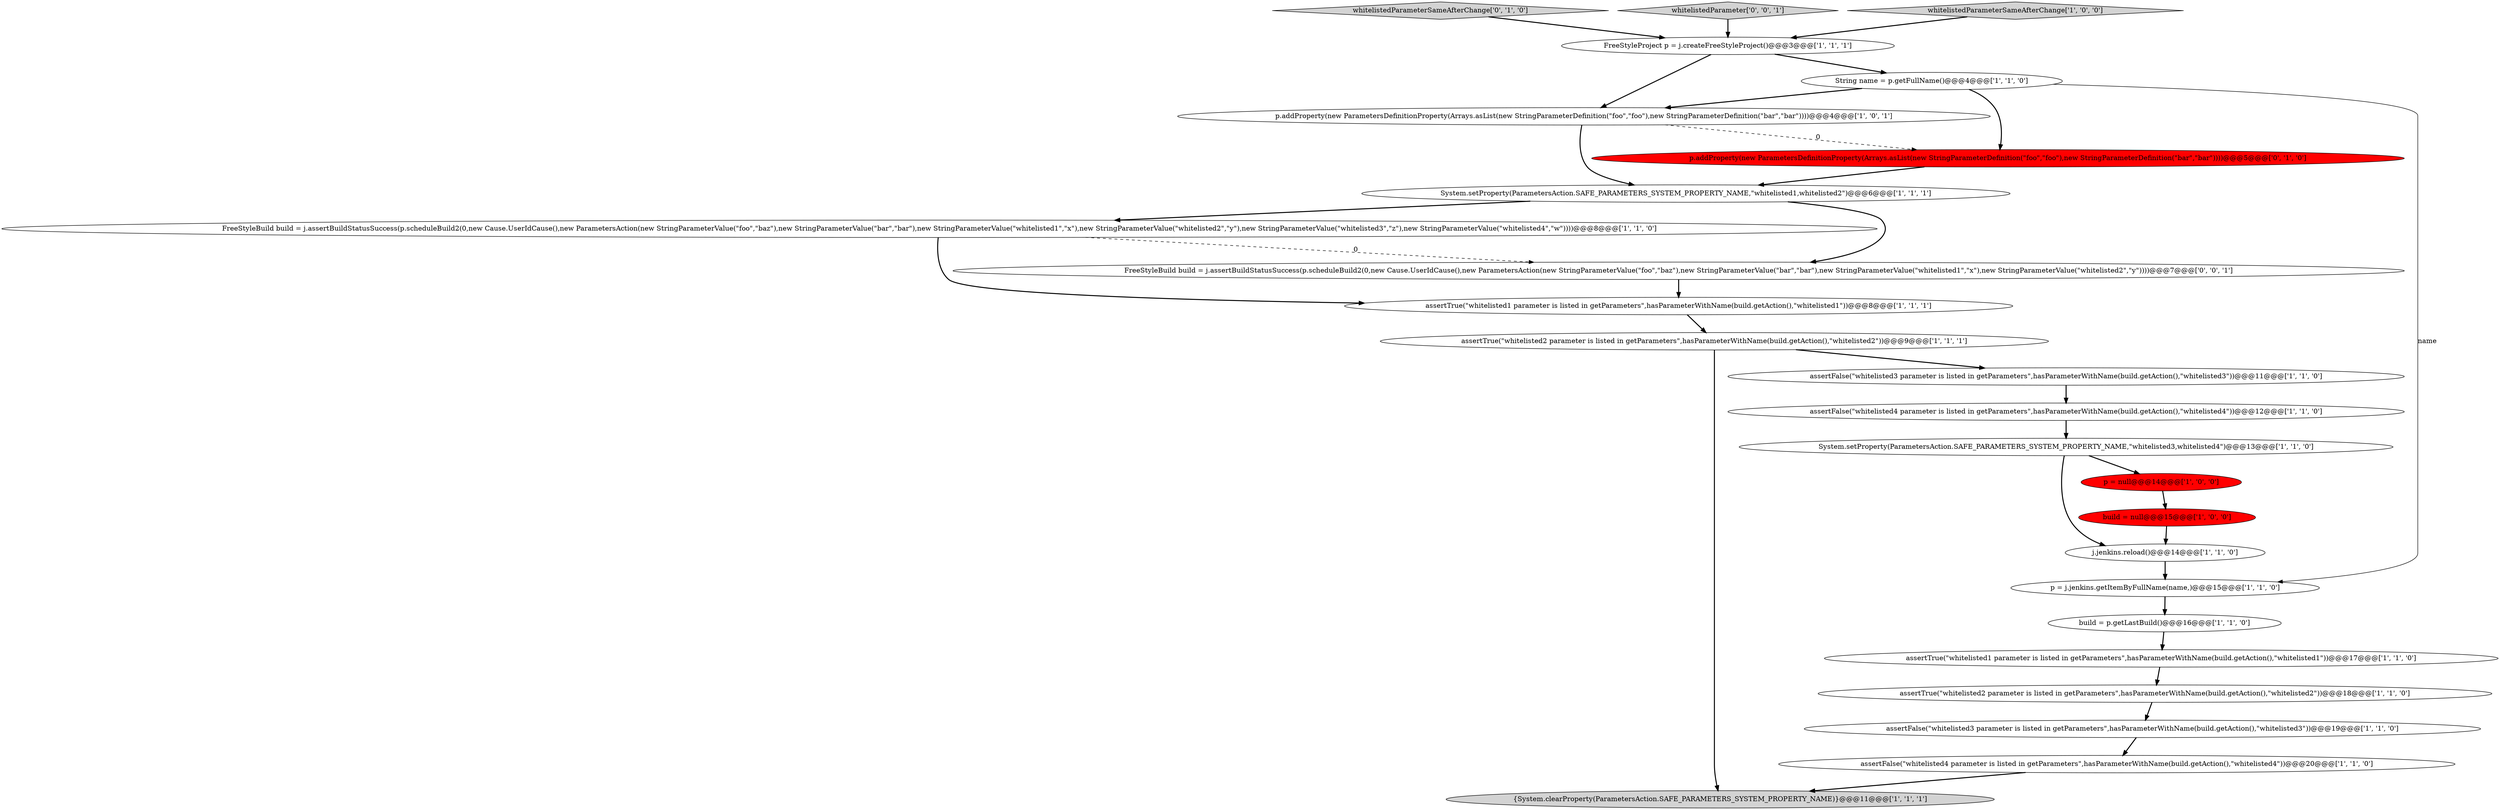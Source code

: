 digraph {
2 [style = filled, label = "assertFalse(\"whitelisted3 parameter is listed in getParameters\",hasParameterWithName(build.getAction(),\"whitelisted3\"))@@@11@@@['1', '1', '0']", fillcolor = white, shape = ellipse image = "AAA0AAABBB1BBB"];
21 [style = filled, label = "whitelistedParameterSameAfterChange['0', '1', '0']", fillcolor = lightgray, shape = diamond image = "AAA0AAABBB2BBB"];
10 [style = filled, label = "assertFalse(\"whitelisted4 parameter is listed in getParameters\",hasParameterWithName(build.getAction(),\"whitelisted4\"))@@@12@@@['1', '1', '0']", fillcolor = white, shape = ellipse image = "AAA0AAABBB1BBB"];
0 [style = filled, label = "build = null@@@15@@@['1', '0', '0']", fillcolor = red, shape = ellipse image = "AAA1AAABBB1BBB"];
13 [style = filled, label = "assertTrue(\"whitelisted2 parameter is listed in getParameters\",hasParameterWithName(build.getAction(),\"whitelisted2\"))@@@9@@@['1', '1', '1']", fillcolor = white, shape = ellipse image = "AAA0AAABBB1BBB"];
12 [style = filled, label = "p = null@@@14@@@['1', '0', '0']", fillcolor = red, shape = ellipse image = "AAA1AAABBB1BBB"];
17 [style = filled, label = "assertTrue(\"whitelisted2 parameter is listed in getParameters\",hasParameterWithName(build.getAction(),\"whitelisted2\"))@@@18@@@['1', '1', '0']", fillcolor = white, shape = ellipse image = "AAA0AAABBB1BBB"];
23 [style = filled, label = "whitelistedParameter['0', '0', '1']", fillcolor = lightgray, shape = diamond image = "AAA0AAABBB3BBB"];
7 [style = filled, label = "{System.clearProperty(ParametersAction.SAFE_PARAMETERS_SYSTEM_PROPERTY_NAME)}@@@11@@@['1', '1', '1']", fillcolor = lightgray, shape = ellipse image = "AAA0AAABBB1BBB"];
5 [style = filled, label = "String name = p.getFullName()@@@4@@@['1', '1', '0']", fillcolor = white, shape = ellipse image = "AAA0AAABBB1BBB"];
4 [style = filled, label = "assertTrue(\"whitelisted1 parameter is listed in getParameters\",hasParameterWithName(build.getAction(),\"whitelisted1\"))@@@8@@@['1', '1', '1']", fillcolor = white, shape = ellipse image = "AAA0AAABBB1BBB"];
18 [style = filled, label = "p.addProperty(new ParametersDefinitionProperty(Arrays.asList(new StringParameterDefinition(\"foo\",\"foo\"),new StringParameterDefinition(\"bar\",\"bar\"))))@@@4@@@['1', '0', '1']", fillcolor = white, shape = ellipse image = "AAA0AAABBB1BBB"];
1 [style = filled, label = "whitelistedParameterSameAfterChange['1', '0', '0']", fillcolor = lightgray, shape = diamond image = "AAA0AAABBB1BBB"];
6 [style = filled, label = "System.setProperty(ParametersAction.SAFE_PARAMETERS_SYSTEM_PROPERTY_NAME,\"whitelisted1,whitelisted2\")@@@6@@@['1', '1', '1']", fillcolor = white, shape = ellipse image = "AAA0AAABBB1BBB"];
22 [style = filled, label = "p.addProperty(new ParametersDefinitionProperty(Arrays.asList(new StringParameterDefinition(\"foo\",\"foo\"),new StringParameterDefinition(\"bar\",\"bar\"))))@@@5@@@['0', '1', '0']", fillcolor = red, shape = ellipse image = "AAA1AAABBB2BBB"];
3 [style = filled, label = "FreeStyleBuild build = j.assertBuildStatusSuccess(p.scheduleBuild2(0,new Cause.UserIdCause(),new ParametersAction(new StringParameterValue(\"foo\",\"baz\"),new StringParameterValue(\"bar\",\"bar\"),new StringParameterValue(\"whitelisted1\",\"x\"),new StringParameterValue(\"whitelisted2\",\"y\"),new StringParameterValue(\"whitelisted3\",\"z\"),new StringParameterValue(\"whitelisted4\",\"w\"))))@@@8@@@['1', '1', '0']", fillcolor = white, shape = ellipse image = "AAA0AAABBB1BBB"];
15 [style = filled, label = "p = j.jenkins.getItemByFullName(name,)@@@15@@@['1', '1', '0']", fillcolor = white, shape = ellipse image = "AAA0AAABBB1BBB"];
11 [style = filled, label = "FreeStyleProject p = j.createFreeStyleProject()@@@3@@@['1', '1', '1']", fillcolor = white, shape = ellipse image = "AAA0AAABBB1BBB"];
24 [style = filled, label = "FreeStyleBuild build = j.assertBuildStatusSuccess(p.scheduleBuild2(0,new Cause.UserIdCause(),new ParametersAction(new StringParameterValue(\"foo\",\"baz\"),new StringParameterValue(\"bar\",\"bar\"),new StringParameterValue(\"whitelisted1\",\"x\"),new StringParameterValue(\"whitelisted2\",\"y\"))))@@@7@@@['0', '0', '1']", fillcolor = white, shape = ellipse image = "AAA0AAABBB3BBB"];
20 [style = filled, label = "assertFalse(\"whitelisted4 parameter is listed in getParameters\",hasParameterWithName(build.getAction(),\"whitelisted4\"))@@@20@@@['1', '1', '0']", fillcolor = white, shape = ellipse image = "AAA0AAABBB1BBB"];
14 [style = filled, label = "j.jenkins.reload()@@@14@@@['1', '1', '0']", fillcolor = white, shape = ellipse image = "AAA0AAABBB1BBB"];
9 [style = filled, label = "assertFalse(\"whitelisted3 parameter is listed in getParameters\",hasParameterWithName(build.getAction(),\"whitelisted3\"))@@@19@@@['1', '1', '0']", fillcolor = white, shape = ellipse image = "AAA0AAABBB1BBB"];
19 [style = filled, label = "build = p.getLastBuild()@@@16@@@['1', '1', '0']", fillcolor = white, shape = ellipse image = "AAA0AAABBB1BBB"];
16 [style = filled, label = "System.setProperty(ParametersAction.SAFE_PARAMETERS_SYSTEM_PROPERTY_NAME,\"whitelisted3,whitelisted4\")@@@13@@@['1', '1', '0']", fillcolor = white, shape = ellipse image = "AAA0AAABBB1BBB"];
8 [style = filled, label = "assertTrue(\"whitelisted1 parameter is listed in getParameters\",hasParameterWithName(build.getAction(),\"whitelisted1\"))@@@17@@@['1', '1', '0']", fillcolor = white, shape = ellipse image = "AAA0AAABBB1BBB"];
6->3 [style = bold, label=""];
18->22 [style = dashed, label="0"];
17->9 [style = bold, label=""];
4->13 [style = bold, label=""];
3->24 [style = dashed, label="0"];
9->20 [style = bold, label=""];
6->24 [style = bold, label=""];
5->18 [style = bold, label=""];
15->19 [style = bold, label=""];
2->10 [style = bold, label=""];
12->0 [style = bold, label=""];
3->4 [style = bold, label=""];
5->15 [style = solid, label="name"];
19->8 [style = bold, label=""];
11->18 [style = bold, label=""];
1->11 [style = bold, label=""];
8->17 [style = bold, label=""];
11->5 [style = bold, label=""];
0->14 [style = bold, label=""];
24->4 [style = bold, label=""];
10->16 [style = bold, label=""];
21->11 [style = bold, label=""];
18->6 [style = bold, label=""];
13->7 [style = bold, label=""];
16->14 [style = bold, label=""];
14->15 [style = bold, label=""];
20->7 [style = bold, label=""];
23->11 [style = bold, label=""];
5->22 [style = bold, label=""];
16->12 [style = bold, label=""];
22->6 [style = bold, label=""];
13->2 [style = bold, label=""];
}
